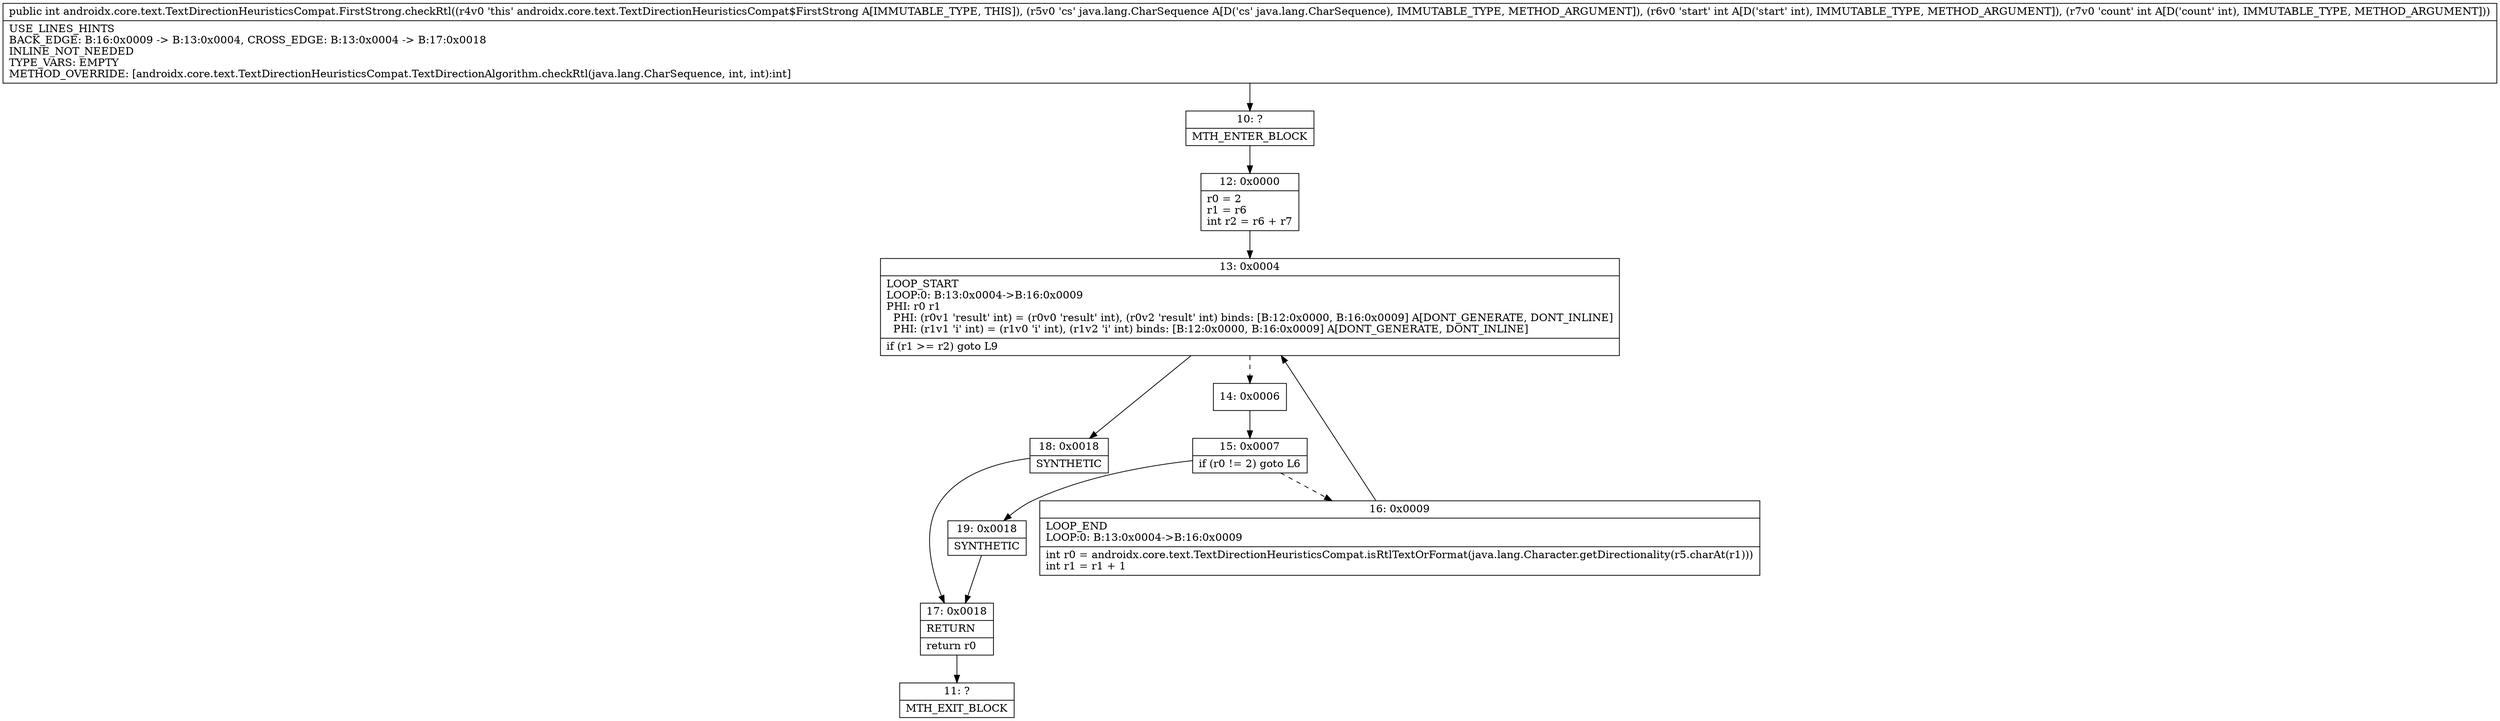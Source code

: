 digraph "CFG forandroidx.core.text.TextDirectionHeuristicsCompat.FirstStrong.checkRtl(Ljava\/lang\/CharSequence;II)I" {
Node_10 [shape=record,label="{10\:\ ?|MTH_ENTER_BLOCK\l}"];
Node_12 [shape=record,label="{12\:\ 0x0000|r0 = 2\lr1 = r6\lint r2 = r6 + r7\l}"];
Node_13 [shape=record,label="{13\:\ 0x0004|LOOP_START\lLOOP:0: B:13:0x0004\-\>B:16:0x0009\lPHI: r0 r1 \l  PHI: (r0v1 'result' int) = (r0v0 'result' int), (r0v2 'result' int) binds: [B:12:0x0000, B:16:0x0009] A[DONT_GENERATE, DONT_INLINE]\l  PHI: (r1v1 'i' int) = (r1v0 'i' int), (r1v2 'i' int) binds: [B:12:0x0000, B:16:0x0009] A[DONT_GENERATE, DONT_INLINE]\l|if (r1 \>= r2) goto L9\l}"];
Node_14 [shape=record,label="{14\:\ 0x0006}"];
Node_15 [shape=record,label="{15\:\ 0x0007|if (r0 != 2) goto L6\l}"];
Node_16 [shape=record,label="{16\:\ 0x0009|LOOP_END\lLOOP:0: B:13:0x0004\-\>B:16:0x0009\l|int r0 = androidx.core.text.TextDirectionHeuristicsCompat.isRtlTextOrFormat(java.lang.Character.getDirectionality(r5.charAt(r1)))\lint r1 = r1 + 1\l}"];
Node_19 [shape=record,label="{19\:\ 0x0018|SYNTHETIC\l}"];
Node_17 [shape=record,label="{17\:\ 0x0018|RETURN\l|return r0\l}"];
Node_11 [shape=record,label="{11\:\ ?|MTH_EXIT_BLOCK\l}"];
Node_18 [shape=record,label="{18\:\ 0x0018|SYNTHETIC\l}"];
MethodNode[shape=record,label="{public int androidx.core.text.TextDirectionHeuristicsCompat.FirstStrong.checkRtl((r4v0 'this' androidx.core.text.TextDirectionHeuristicsCompat$FirstStrong A[IMMUTABLE_TYPE, THIS]), (r5v0 'cs' java.lang.CharSequence A[D('cs' java.lang.CharSequence), IMMUTABLE_TYPE, METHOD_ARGUMENT]), (r6v0 'start' int A[D('start' int), IMMUTABLE_TYPE, METHOD_ARGUMENT]), (r7v0 'count' int A[D('count' int), IMMUTABLE_TYPE, METHOD_ARGUMENT]))  | USE_LINES_HINTS\lBACK_EDGE: B:16:0x0009 \-\> B:13:0x0004, CROSS_EDGE: B:13:0x0004 \-\> B:17:0x0018\lINLINE_NOT_NEEDED\lTYPE_VARS: EMPTY\lMETHOD_OVERRIDE: [androidx.core.text.TextDirectionHeuristicsCompat.TextDirectionAlgorithm.checkRtl(java.lang.CharSequence, int, int):int]\l}"];
MethodNode -> Node_10;Node_10 -> Node_12;
Node_12 -> Node_13;
Node_13 -> Node_14[style=dashed];
Node_13 -> Node_18;
Node_14 -> Node_15;
Node_15 -> Node_16[style=dashed];
Node_15 -> Node_19;
Node_16 -> Node_13;
Node_19 -> Node_17;
Node_17 -> Node_11;
Node_18 -> Node_17;
}

